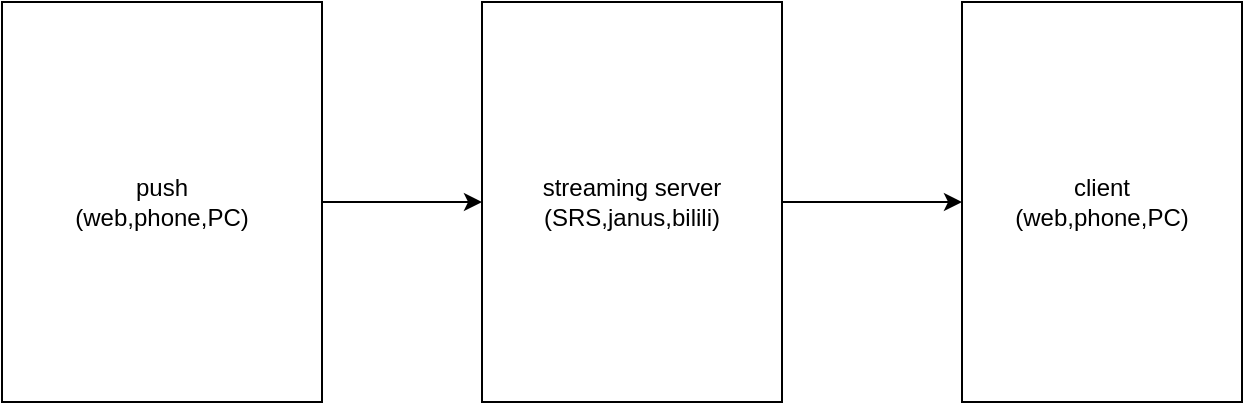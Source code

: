<mxfile>
    <diagram id="Xvzo6CyT5QrBgW8fhrx8" name="Page-1">
        <mxGraphModel dx="1140" dy="483" grid="1" gridSize="10" guides="1" tooltips="1" connect="1" arrows="1" fold="1" page="1" pageScale="1" pageWidth="850" pageHeight="1100" math="0" shadow="0">
            <root>
                <mxCell id="0"/>
                <mxCell id="1" parent="0"/>
                <mxCell id="6" value="" style="edgeStyle=none;html=1;entryX=0;entryY=0.5;entryDx=0;entryDy=0;" edge="1" parent="1" source="4" target="7">
                    <mxGeometry relative="1" as="geometry">
                        <mxPoint x="585" y="190" as="targetPoint"/>
                    </mxGeometry>
                </mxCell>
                <mxCell id="4" value="streaming server&lt;br&gt;(SRS,janus,bilili)" style="rounded=0;whiteSpace=wrap;html=1;" vertex="1" parent="1">
                    <mxGeometry x="330" y="90" width="150" height="200" as="geometry"/>
                </mxCell>
                <mxCell id="7" value="client&lt;br&gt;(web,phone,PC)" style="rounded=0;whiteSpace=wrap;html=1;" vertex="1" parent="1">
                    <mxGeometry x="570" y="90" width="140" height="200" as="geometry"/>
                </mxCell>
                <mxCell id="9" value="" style="edgeStyle=none;html=1;" edge="1" parent="1" source="8" target="4">
                    <mxGeometry relative="1" as="geometry"/>
                </mxCell>
                <mxCell id="8" value="push&lt;br&gt;(web,phone,PC)" style="rounded=0;whiteSpace=wrap;html=1;" vertex="1" parent="1">
                    <mxGeometry x="90" y="90" width="160" height="200" as="geometry"/>
                </mxCell>
            </root>
        </mxGraphModel>
    </diagram>
</mxfile>